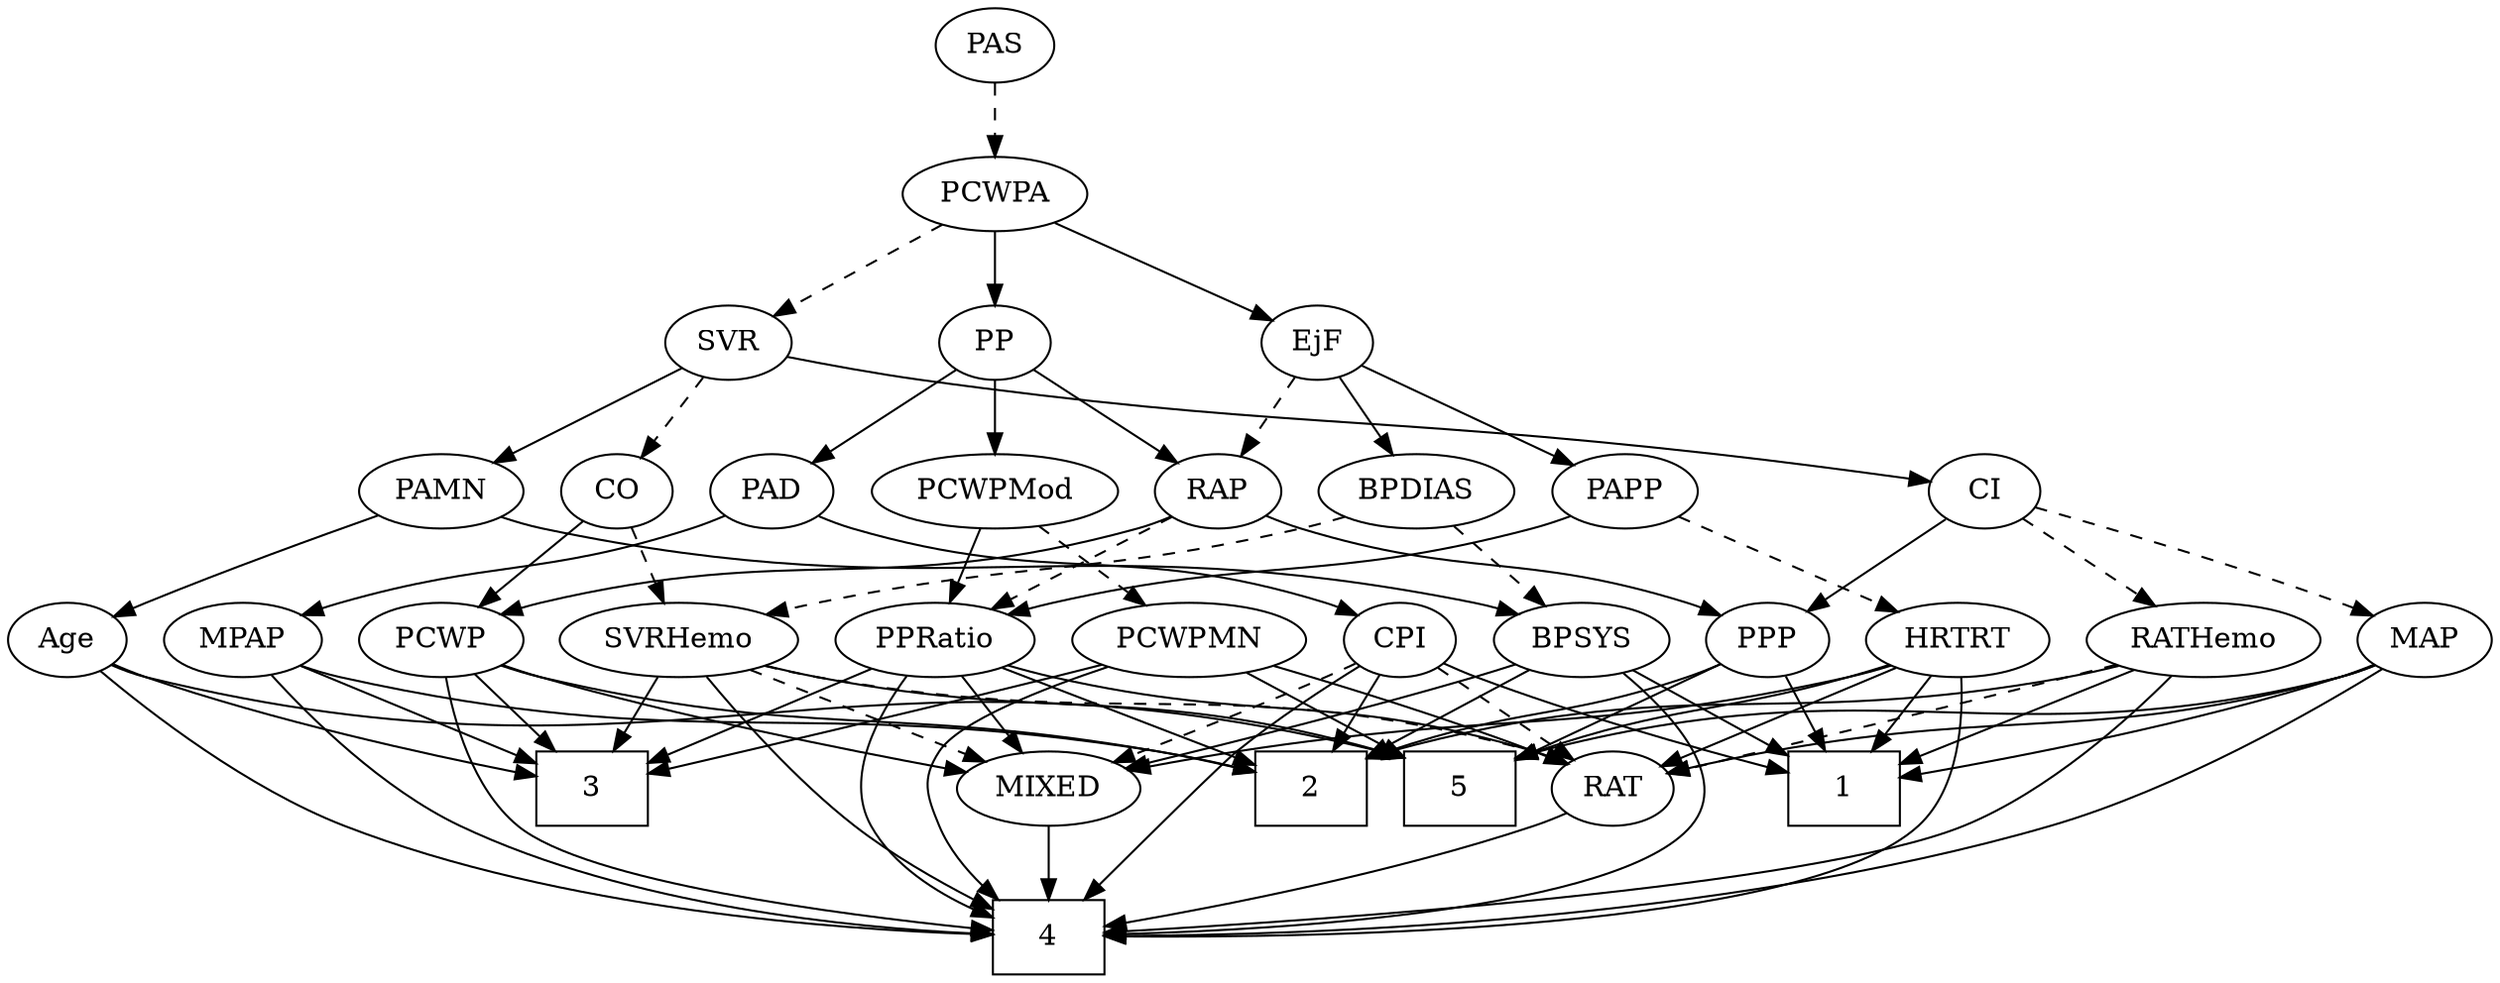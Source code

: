 strict digraph {
	graph [bb="0,0,1095.6,468"];
	node [label="\N"];
	1	[height=0.5,
		pos="254.55,90",
		shape=box,
		width=0.75];
	2	[height=0.5,
		pos="682.55,90",
		shape=box,
		width=0.75];
	3	[height=0.5,
		pos="830.55,90",
		shape=box,
		width=0.75];
	4	[height=0.5,
		pos="559.55,18",
		shape=box,
		width=0.75];
	5	[height=0.5,
		pos="398.55,90",
		shape=box,
		width=0.75];
	Age	[height=0.5,
		pos="980.55,162",
		width=0.75];
	Age -> 3	[pos="e,857.75,103.59 959.24,150.91 954.41,148.63 949.3,146.23 944.55,144 918.61,131.85 889.3,118.22 866.9,107.83",
		style=solid];
	Age -> 4	[pos="e,586.7,21.266 969.46,145.49 953.89,125.01 923.52,89.513 888.55,72 837.89,46.63 672.15,29.056 597.09,22.2",
		style=solid];
	Age -> 5	[pos="e,425.64,95.639 960.09,149.8 955.13,147.52 949.75,145.4 944.55,144 757.6,93.873 702.78,130.54 510.55,108 485.54,105.07 457.52,100.82 \
435.77,97.298",
		style=solid];
	EjF	[height=0.5,
		pos="566.55,306",
		width=0.75];
	RAP	[height=0.5,
		pos="605.55,234",
		width=0.77632];
	EjF -> RAP	[pos="e,596.55,251.15 575.59,288.76 580.37,280.19 586.33,269.49 591.67,259.9",
		style=dashed];
	BPDIAS	[height=0.5,
		pos="435.55,234",
		width=1.1735];
	EjF -> BPDIAS	[pos="e,460.81,248.5 546.08,294.06 525.66,283.15 493.92,266.19 469.69,253.24",
		style=solid];
	PAPP	[height=0.5,
		pos="527.55,234",
		width=0.88464];
	EjF -> PAPP	[pos="e,536.81,251.63 557.5,288.76 552.84,280.4 547.06,270.02 541.81,260.61",
		style=solid];
	PPP	[height=0.5,
		pos="320.55,162",
		width=0.75];
	RAP -> PPP	[pos="e,341.1,173.88 584.4,222.13 579.31,219.84 573.82,217.63 568.55,216 477.23,187.81 447.72,208.67 356.55,180 354.62,179.39 352.66,178.7 \
350.71,177.96",
		style=solid];
	PPRatio	[height=0.5,
		pos="689.55,162",
		width=1.1013];
	RAP -> PPRatio	[pos="e,671.24,178.26 622.14,219.17 633.86,209.4 649.81,196.11 663.25,184.91",
		style=dashed];
	PCWP	[height=0.5,
		pos="782.55,162",
		width=0.97491];
	RAP -> PCWP	[pos="e,755.1,173.65 627.34,222.67 632.31,220.4 637.59,218.07 642.55,216 684.61,198.48 695.96,196.21 738.55,180 740.89,179.11 743.3,178.19 \
745.74,177.25",
		style=solid];
	MIXED	[height=0.5,
		pos="559.55,90",
		width=1.1193];
	MIXED -> 4	[pos="e,559.55,36.104 559.55,71.697 559.55,63.983 559.55,54.712 559.55,46.112",
		style=solid];
	MPAP	[height=0.5,
		pos="1060.5,162",
		width=0.97491];
	MPAP -> 2	[pos="e,709.58,95.131 1034.3,149.83 1028.5,147.66 1022.4,145.58 1016.5,144 1002.3,140.16 803.76,109.56 719.72,96.682",
		style=solid];
	MPAP -> 3	[pos="e,857.58,97.875 1033.7,150.18 1028.1,148.04 1022.1,145.87 1016.5,144 965.47,126.9 905.37,110.42 867.61,100.49",
		style=solid];
	MPAP -> 4	[pos="e,586.73,18.942 1043.6,146.19 1019.3,125.85 972.25,89.759 925.55,72 811.33,28.574 664.65,20.424 596.91,19.1",
		style=solid];
	BPSYS	[height=0.5,
		pos="521.55,162",
		width=1.0471];
	BPSYS -> 1	[pos="e,281.78,104.71 492.94,149.86 486.92,147.74 480.57,145.67 474.55,144 397.22,122.59 371.62,133.13 291.31,107.81",
		style=solid];
	BPSYS -> 2	[pos="e,655.51,102.75 548.5,149.28 575.31,137.62 616.64,119.65 646.32,106.75",
		style=solid];
	BPSYS -> 4	[pos="e,537.39,36.125 514.7,143.99 508.37,125.61 501.24,95.776 510.55,72 514.74,61.279 522.24,51.427 530.13,43.201",
		style=solid];
	BPSYS -> MIXED	[pos="e,550.34,107.96 530.55,144.41 535.03,136.16 540.54,126.01 545.55,116.78",
		style=solid];
	PAD	[height=0.5,
		pos="964.55,234",
		width=0.79437];
	PAD -> MPAP	[pos="e,1041.3,177.07 982.6,219.83 996.72,209.54 1016.6,195.06 1032.7,183.28",
		style=solid];
	CPI	[height=0.5,
		pos="604.55,162",
		width=0.75];
	PAD -> CPI	[pos="e,625.05,174.04 942.85,221.98 937.62,219.69 931.98,217.52 926.55,216 803.18,181.47 763.56,215.8 640.55,180 638.61,179.44 636.64,\
178.78 634.68,178.06",
		style=solid];
	CO	[height=0.5,
		pos="678.55,234",
		width=0.75];
	SVRHemo	[height=0.5,
		pos="415.55,162",
		width=1.3902];
	CO -> SVRHemo	[pos="e,452.9,174.18 657.94,222.28 652.99,219.98 647.65,217.73 642.55,216 570.21,191.53 548.61,198.58 474.55,180 470.7,179.04 466.73,177.99 \
462.75,176.91",
		style=dashed];
	CO -> PCWP	[pos="e,761.98,176.85 697.14,220.49 712.81,209.94 735.49,194.68 753.54,182.53",
		style=solid];
	PAS	[height=0.5,
		pos="678.55,450",
		width=0.75];
	PCWPA	[height=0.5,
		pos="678.55,378",
		width=1.1555];
	PAS -> PCWPA	[pos="e,678.55,396.1 678.55,431.7 678.55,423.98 678.55,414.71 678.55,406.11",
		style=dashed];
	PAMN	[height=0.5,
		pos="759.55,234",
		width=1.011];
	PAMN -> Age	[pos="e,959.51,173.75 786.99,222.09 792.75,219.95 798.81,217.81 804.55,216 865.8,196.62 884.12,201.81 944.55,180 946.4,179.33 948.29,178.6 \
950.18,177.83",
		style=solid];
	PAMN -> BPSYS	[pos="e,550.22,173.91 732.12,222.04 726.36,219.91 720.29,217.79 714.55,216 650.73,196.16 632.5,199.39 568.55,180 565.65,179.12 562.67,\
178.17 559.69,177.17",
		style=solid];
	RATHemo	[height=0.5,
		pos="128.55,162",
		width=1.3721];
	RATHemo -> 1	[pos="e,227.17,106.21 154.65,146.5 173.03,136.29 197.88,122.48 218.19,111.2",
		style=solid];
	RATHemo -> 2	[pos="e,655.31,98.222 164.17,149.35 171.5,147.29 179.22,145.37 186.55,144 371.57,109.35 422.58,137.14 608.55,108 620.63,106.11 633.68,\
103.35 645.41,100.61",
		style=solid];
	RATHemo -> 4	[pos="e,532.41,20.666 138.21,144.01 150.99,123.3 175.54,88.945 206.55,72 260.54,42.494 443.18,26.873 522.39,21.35",
		style=solid];
	RAT	[height=0.5,
		pos="326.55,90",
		width=0.75827];
	RATHemo -> RAT	[pos="e,305.42,101.51 166.01,150.2 199.15,140.3 248.62,124.68 290.55,108 292.38,107.27 294.25,106.49 296.12,105.69",
		style=dashed];
	CPI -> 1	[pos="e,281.72,104.91 584.04,149.97 579.08,147.69 573.72,145.52 568.55,144 452.14,109.9 412.22,141.28 291.69,107.77",
		style=solid];
	CPI -> 2	[pos="e,663.58,108.02 619.96,147.17 630.23,137.95 643.99,125.6 656,114.82",
		style=solid];
	CPI -> 4	[pos="e,581.7,36.125 609.23,144.27 613.5,125.87 617.85,95.765 608.55,72 604.35,61.279 596.86,51.427 588.97,43.201",
		style=solid];
	CPI -> MIXED	[pos="e,570.35,107.8 594.34,145.12 588.86,136.59 581.97,125.89 575.78,116.25",
		style=dashed];
	CPI -> RAT	[pos="e,347.1,101.86 583.99,150.14 579.04,147.84 573.69,145.63 568.55,144 479.95,115.9 451.14,136.1 362.55,108 360.62,107.39 358.66,106.7 \
356.71,105.95",
		style=dashed];
	RAT -> 4	[pos="e,532.31,24.709 347.6,78.291 352.44,76.045 357.62,73.811 362.55,72 416.99,52.005 482.38,35.905 522.45,26.898",
		style=solid];
	SVR	[height=0.5,
		pos="678.55,306",
		width=0.77632];
	SVR -> CO	[pos="e,678.55,252.1 678.55,287.7 678.55,279.98 678.55,270.71 678.55,262.11",
		style=dashed];
	SVR -> PAMN	[pos="e,742.18,250.01 694.55,291.17 705.93,281.34 721.44,267.93 734.45,256.69",
		style=solid];
	CI	[height=0.5,
		pos="224.55,234",
		width=0.75];
	SVR -> CI	[pos="e,251.25,237.99 652.97,298.74 638.28,295.28 619.44,291.07 602.55,288 478.15,265.4 329.22,247.05 261.41,239.17",
		style=solid];
	PCWPMod	[height=0.5,
		pos="865.55,234",
		width=1.4443];
	PCWPMN	[height=0.5,
		pos="885.55,162",
		width=1.3902];
	PCWPMod -> PCWPMN	[pos="e,880.61,180.28 870.39,216.05 872.62,208.26 875.31,198.82 877.81,190.08",
		style=dashed];
	PCWPMod -> PPRatio	[pos="e,718.28,174.43 832.86,220 803.04,208.14 758.97,190.61 727.58,178.13",
		style=solid];
	PCWPA -> EjF	[pos="e,585.82,319.05 655.88,362.83 638.11,351.73 613.31,336.22 594.34,324.37",
		style=solid];
	PCWPA -> SVR	[pos="e,678.55,324.1 678.55,359.7 678.55,351.98 678.55,342.71 678.55,334.11",
		style=dashed];
	PP	[height=0.5,
		pos="808.55,306",
		width=0.75];
	PCWPA -> PP	[pos="e,788.25,317.93 703.61,363.5 725.27,351.84 756.59,334.98 779.37,322.71",
		style=solid];
	PCWPMN -> 3	[pos="e,844.26,108.45 872.51,144.41 865.93,136.03 857.8,125.68 850.45,116.33",
		style=solid];
	PCWPMN -> 4	[pos="e,586.98,19.918 887.11,143.92 887.94,123.75 885.91,90.615 866.55,72 828.55,35.468 670.44,23.841 597.15,20.373",
		style=solid];
	PCWPMN -> 5	[pos="e,425.67,95.405 849.27,149.52 841.81,147.45 833.97,145.48 826.55,144 687.93,116.34 650.67,126.61 510.55,108 485.58,104.68 457.57,\
100.43 435.81,97.011",
		style=solid];
	PCWPMN -> RAT	[pos="e,347,102.22 849.63,149.4 842.07,147.31 834.1,145.37 826.55,144 623.01,107.18 562.47,161.04 362.55,108 360.59,107.48 358.62,106.86 \
356.65,106.16",
		style=solid];
	SVRHemo -> 3	[pos="e,803.39,95.154 452.18,149.62 459.54,147.57 467.25,145.58 474.55,144 581.68,120.77 610.14,124.23 718.55,108 743.45,104.27 771.46,\
100.02 793.24,96.702",
		style=solid];
	SVRHemo -> 4	[pos="e,540.2,36.132 430.79,144.63 447.75,126.54 476.13,96.717 501.55,72 511.5,62.32 522.71,51.959 532.6,42.988",
		style=solid];
	SVRHemo -> 5	[pos="e,402.74,108.28 411.43,144.05 409.54,136.26 407.25,126.82 405.12,118.08",
		style=solid];
	SVRHemo -> MIXED	[pos="e,533.1,103.86 444,147.17 466.96,136.01 499.4,120.24 524.06,108.25",
		style=dashed];
	SVRHemo -> RAT	[pos="e,343.38,104.24 395.35,145.12 382.36,134.89 365.37,121.53 351.53,110.65",
		style=dashed];
	BPDIAS -> BPSYS	[pos="e,503.22,177.92 454.21,217.81 466.24,208.02 482.05,195.15 495.33,184.34",
		style=dashed];
	BPDIAS -> SVRHemo	[pos="e,420.48,180.28 430.71,216.05 428.48,208.26 425.78,198.82 423.28,190.08",
		style=dashed];
	MAP	[height=0.5,
		pos="30.547,162",
		width=0.84854];
	MAP -> 1	[pos="e,227.41,97.714 54.049,150.45 59.422,148.2 65.143,145.92 70.547,144 120.66,126.21 179.99,109.96 217.45,100.27",
		style=solid];
	MAP -> 4	[pos="e,532.43,18.387 46.492,146.45 69.84,126.07 115.57,89.548 161.55,72 287.3,24.01 449.77,18.261 522.04,18.334",
		style=solid];
	MAP -> 5	[pos="e,371.38,104.93 53.426,149.99 58.929,147.7 64.863,145.53 70.547,144 193.75,110.93 234.94,142.74 361.7,107.69",
		style=solid];
	MAP -> RAT	[pos="e,306,101.9 53.895,149.97 59.276,147.74 65.039,145.6 70.547,144 165.71,116.43 195.94,137.44 290.55,108 292.48,107.4 294.44,106.71 \
296.39,105.97",
		style=solid];
	PP -> RAP	[pos="e,627.27,245.51 784.03,298.19 751.36,288.88 691.91,271.14 642.55,252 640.67,251.27 638.75,250.49 636.82,249.69",
		style=solid];
	PP -> PAD	[pos="e,942.03,245.1 830.24,295.27 856.83,283.33 902.12,263.01 932.67,249.3",
		style=solid];
	PP -> PCWPMod	[pos="e,852.01,251.63 820.92,289.81 828.15,280.93 837.45,269.5 845.69,259.39",
		style=solid];
	PPP -> 1	[pos="e,270.61,108.04 306.55,146.15 298.17,137.26 287.3,125.74 277.67,115.53",
		style=solid];
	PPP -> 2	[pos="e,655.25,97.847 341.07,150.02 346.02,147.73 351.38,145.55 356.55,144 464.91,111.48 497.32,128.68 608.55,108 620.58,105.76 633.61,\
102.91 645.34,100.19",
		style=solid];
	PPP -> 5	[pos="e,379.58,108.02 335.96,147.17 346.23,137.95 359.99,125.6 372,114.82",
		style=solid];
	PPRatio -> 2	[pos="e,684.26,108.1 687.82,143.7 687.05,135.98 686.12,126.71 685.26,118.11",
		style=solid];
	PPRatio -> 3	[pos="e,803.41,104.47 715.41,148.16 737.54,137.17 769.65,121.23 794.34,108.97",
		style=solid];
	PPRatio -> 4	[pos="e,586.71,19.075 702.88,144.87 716.82,125.93 734.61,94.28 718.55,72 690.94,33.702 634.46,22.66 596.8,19.709",
		style=solid];
	PPRatio -> MIXED	[pos="e,584.21,104.28 664.79,147.67 644.46,136.72 615.47,121.11 593.06,109.05",
		style=solid];
	PPRatio -> RAT	[pos="e,347.05,102.03 660.3,149.76 653.86,147.59 647.03,145.53 640.55,144 519.28,115.43 482.11,143.03 362.55,108 360.61,107.43 358.64,\
106.77 356.68,106.05",
		style=solid];
	PCWP -> 2	[pos="e,706.99,108.11 762.31,146.83 748.83,137.4 730.8,124.78 715.3,113.93",
		style=solid];
	PCWP -> 3	[pos="e,818.81,108.12 793.68,144.76 799.45,136.35 806.62,125.89 813.11,116.44",
		style=solid];
	PCWP -> 4	[pos="e,586.71,20.74 777.96,144.01 771.68,123.93 758.48,90.879 735.55,72 695.57,39.095 635.58,26.61 596.99,21.879",
		style=solid];
	PCWP -> MIXED	[pos="e,593.12,100.07 755.68,150.22 750.05,148.08 744.13,145.9 738.55,144 692.7,128.38 639.38,112.94 602.93,102.79",
		style=solid];
	CI -> RATHemo	[pos="e,149.73,178.45 206.94,220.16 193.33,210.24 174.18,196.27 158.22,184.63",
		style=dashed];
	CI -> MAP	[pos="e,54.549,173.52 200.62,225.34 170.17,215.47 116.08,197.49 70.547,180 68.348,179.16 66.091,178.26 63.822,177.35",
		style=dashed];
	CI -> PPP	[pos="e,303.05,175.76 242.16,220.16 256.91,209.41 278.16,193.91 294.82,181.76",
		style=solid];
	PAPP -> PPRatio	[pos="e,661.72,175.03 552.15,222.37 578.75,210.88 621.45,192.43 652.19,179.14",
		style=solid];
	HRTRT	[height=0.5,
		pos="235.55,162",
		width=1.1013];
	PAPP -> HRTRT	[pos="e,265.12,174.1 503.58,222.04 498.06,219.81 492.17,217.64 486.55,216 399.03,190.39 372.79,203.02 284.55,180 281.37,179.17 278.1,178.23 \
274.83,177.23",
		style=dashed];
	HRTRT -> 1	[pos="e,249.86,108.28 240.15,144.05 242.26,136.26 244.82,126.82 247.2,118.08",
		style=solid];
	HRTRT -> 4	[pos="e,532.35,18.9 225.19,144.49 214.36,124.89 201.15,92.31 218.55,72 257.34,26.712 441.99,19.809 522.2,18.978",
		style=solid];
	HRTRT -> 5	[pos="e,371.48,103.94 264.21,149.48 288.13,139.76 323.32,125.25 362.09,108.11",
		style=solid];
	HRTRT -> MIXED	[pos="e,521.8,96.515 265.13,149.97 271.49,147.82 278.2,145.7 284.55,144 363.08,122.93 456.35,106.77 511.6,98.098",
		style=solid];
	HRTRT -> RAT	[pos="e,309.42,104.17 254.85,146.15 268.37,135.75 286.57,121.75 301.25,110.46",
		style=solid];
}
